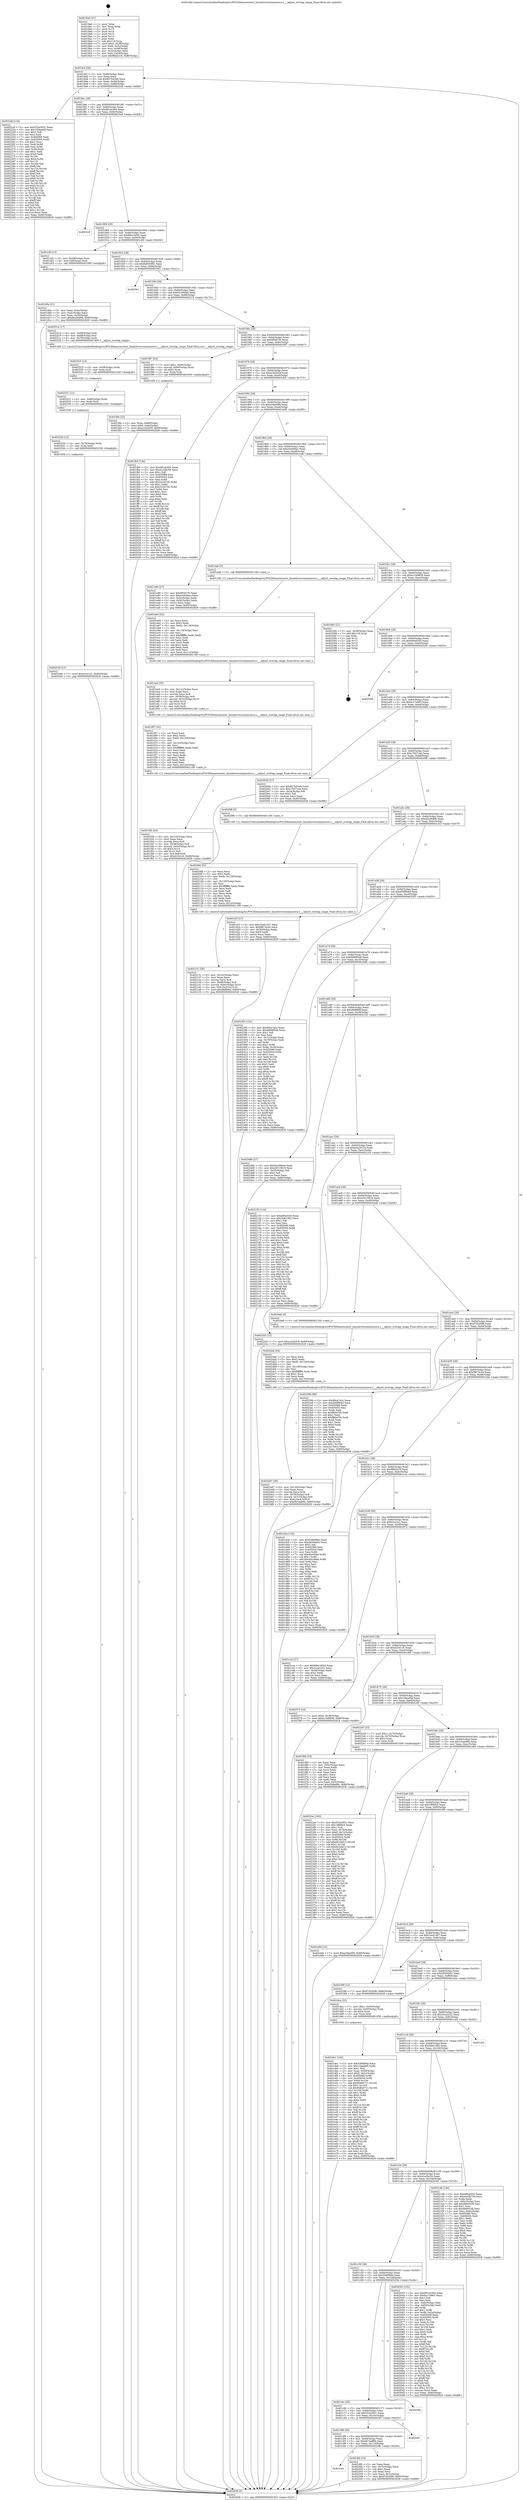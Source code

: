 digraph "0x4018a0" {
  label = "0x4018a0 (/mnt/c/Users/mathe/Desktop/tcc/POCII/binaries/extr_linuxdriversiommuiova.c___adjust_overlap_range_Final-ollvm.out::main(0))"
  labelloc = "t"
  node[shape=record]

  Entry [label="",width=0.3,height=0.3,shape=circle,fillcolor=black,style=filled]
  "0x4018cf" [label="{
     0x4018cf [29]\l
     | [instrs]\l
     &nbsp;&nbsp;0x4018cf \<+3\>: mov -0x80(%rbp),%eax\l
     &nbsp;&nbsp;0x4018d2 \<+2\>: mov %eax,%ecx\l
     &nbsp;&nbsp;0x4018d4 \<+6\>: sub $0x827b4346,%ecx\l
     &nbsp;&nbsp;0x4018da \<+6\>: mov %eax,-0x84(%rbp)\l
     &nbsp;&nbsp;0x4018e0 \<+6\>: mov %ecx,-0x88(%rbp)\l
     &nbsp;&nbsp;0x4018e6 \<+6\>: je 000000000040224f \<main+0x9af\>\l
  }"]
  "0x40224f" [label="{
     0x40224f [134]\l
     | [instrs]\l
     &nbsp;&nbsp;0x40224f \<+5\>: mov $0x553a3931,%eax\l
     &nbsp;&nbsp;0x402254 \<+5\>: mov $0x159ea94f,%ecx\l
     &nbsp;&nbsp;0x402259 \<+2\>: mov $0x1,%dl\l
     &nbsp;&nbsp;0x40225b \<+2\>: xor %esi,%esi\l
     &nbsp;&nbsp;0x40225d \<+7\>: mov 0x405068,%edi\l
     &nbsp;&nbsp;0x402264 \<+8\>: mov 0x405054,%r8d\l
     &nbsp;&nbsp;0x40226c \<+3\>: sub $0x1,%esi\l
     &nbsp;&nbsp;0x40226f \<+3\>: mov %edi,%r9d\l
     &nbsp;&nbsp;0x402272 \<+3\>: add %esi,%r9d\l
     &nbsp;&nbsp;0x402275 \<+4\>: imul %r9d,%edi\l
     &nbsp;&nbsp;0x402279 \<+3\>: and $0x1,%edi\l
     &nbsp;&nbsp;0x40227c \<+3\>: cmp $0x0,%edi\l
     &nbsp;&nbsp;0x40227f \<+4\>: sete %r10b\l
     &nbsp;&nbsp;0x402283 \<+4\>: cmp $0xa,%r8d\l
     &nbsp;&nbsp;0x402287 \<+4\>: setl %r11b\l
     &nbsp;&nbsp;0x40228b \<+3\>: mov %r10b,%bl\l
     &nbsp;&nbsp;0x40228e \<+3\>: xor $0xff,%bl\l
     &nbsp;&nbsp;0x402291 \<+3\>: mov %r11b,%r14b\l
     &nbsp;&nbsp;0x402294 \<+4\>: xor $0xff,%r14b\l
     &nbsp;&nbsp;0x402298 \<+3\>: xor $0x0,%dl\l
     &nbsp;&nbsp;0x40229b \<+3\>: mov %bl,%r15b\l
     &nbsp;&nbsp;0x40229e \<+4\>: and $0x0,%r15b\l
     &nbsp;&nbsp;0x4022a2 \<+3\>: and %dl,%r10b\l
     &nbsp;&nbsp;0x4022a5 \<+3\>: mov %r14b,%r12b\l
     &nbsp;&nbsp;0x4022a8 \<+4\>: and $0x0,%r12b\l
     &nbsp;&nbsp;0x4022ac \<+3\>: and %dl,%r11b\l
     &nbsp;&nbsp;0x4022af \<+3\>: or %r10b,%r15b\l
     &nbsp;&nbsp;0x4022b2 \<+3\>: or %r11b,%r12b\l
     &nbsp;&nbsp;0x4022b5 \<+3\>: xor %r12b,%r15b\l
     &nbsp;&nbsp;0x4022b8 \<+3\>: or %r14b,%bl\l
     &nbsp;&nbsp;0x4022bb \<+3\>: xor $0xff,%bl\l
     &nbsp;&nbsp;0x4022be \<+3\>: or $0x0,%dl\l
     &nbsp;&nbsp;0x4022c1 \<+2\>: and %dl,%bl\l
     &nbsp;&nbsp;0x4022c3 \<+3\>: or %bl,%r15b\l
     &nbsp;&nbsp;0x4022c6 \<+4\>: test $0x1,%r15b\l
     &nbsp;&nbsp;0x4022ca \<+3\>: cmovne %ecx,%eax\l
     &nbsp;&nbsp;0x4022cd \<+3\>: mov %eax,-0x80(%rbp)\l
     &nbsp;&nbsp;0x4022d0 \<+5\>: jmp 0000000000402628 \<main+0xd88\>\l
  }"]
  "0x4018ec" [label="{
     0x4018ec [28]\l
     | [instrs]\l
     &nbsp;&nbsp;0x4018ec \<+5\>: jmp 00000000004018f1 \<main+0x51\>\l
     &nbsp;&nbsp;0x4018f1 \<+6\>: mov -0x84(%rbp),%eax\l
     &nbsp;&nbsp;0x4018f7 \<+5\>: sub $0x891dc404,%eax\l
     &nbsp;&nbsp;0x4018fc \<+6\>: mov %eax,-0x8c(%rbp)\l
     &nbsp;&nbsp;0x401902 \<+6\>: je 00000000004025c8 \<main+0xd28\>\l
  }"]
  Exit [label="",width=0.3,height=0.3,shape=circle,fillcolor=black,style=filled,peripheries=2]
  "0x4025c8" [label="{
     0x4025c8\l
  }", style=dashed]
  "0x401908" [label="{
     0x401908 [28]\l
     | [instrs]\l
     &nbsp;&nbsp;0x401908 \<+5\>: jmp 000000000040190d \<main+0x6d\>\l
     &nbsp;&nbsp;0x40190d \<+6\>: mov -0x84(%rbp),%eax\l
     &nbsp;&nbsp;0x401913 \<+5\>: sub $0x89e14054,%eax\l
     &nbsp;&nbsp;0x401918 \<+6\>: mov %eax,-0x90(%rbp)\l
     &nbsp;&nbsp;0x40191e \<+6\>: je 0000000000401cfd \<main+0x45d\>\l
  }"]
  "0x402549" [label="{
     0x402549 [12]\l
     | [instrs]\l
     &nbsp;&nbsp;0x402549 \<+7\>: movl $0xb2ce1a1,-0x80(%rbp)\l
     &nbsp;&nbsp;0x402550 \<+5\>: jmp 0000000000402628 \<main+0xd88\>\l
  }"]
  "0x401cfd" [label="{
     0x401cfd [13]\l
     | [instrs]\l
     &nbsp;&nbsp;0x401cfd \<+4\>: mov -0x48(%rbp),%rax\l
     &nbsp;&nbsp;0x401d01 \<+4\>: mov 0x8(%rax),%rdi\l
     &nbsp;&nbsp;0x401d05 \<+5\>: call 0000000000401060 \<atoi@plt\>\l
     | [calls]\l
     &nbsp;&nbsp;0x401060 \{1\} (unknown)\l
  }"]
  "0x401924" [label="{
     0x401924 [28]\l
     | [instrs]\l
     &nbsp;&nbsp;0x401924 \<+5\>: jmp 0000000000401929 \<main+0x89\>\l
     &nbsp;&nbsp;0x401929 \<+6\>: mov -0x84(%rbp),%eax\l
     &nbsp;&nbsp;0x40192f \<+5\>: sub $0x8a854991,%eax\l
     &nbsp;&nbsp;0x401934 \<+6\>: mov %eax,-0x94(%rbp)\l
     &nbsp;&nbsp;0x40193a \<+6\>: je 0000000000402561 \<main+0xcc1\>\l
  }"]
  "0x40253d" [label="{
     0x40253d [12]\l
     | [instrs]\l
     &nbsp;&nbsp;0x40253d \<+4\>: mov -0x78(%rbp),%rdx\l
     &nbsp;&nbsp;0x402541 \<+3\>: mov %rdx,%rdi\l
     &nbsp;&nbsp;0x402544 \<+5\>: call 0000000000401030 \<free@plt\>\l
     | [calls]\l
     &nbsp;&nbsp;0x401030 \{1\} (unknown)\l
  }"]
  "0x402561" [label="{
     0x402561\l
  }", style=dashed]
  "0x401940" [label="{
     0x401940 [28]\l
     | [instrs]\l
     &nbsp;&nbsp;0x401940 \<+5\>: jmp 0000000000401945 \<main+0xa5\>\l
     &nbsp;&nbsp;0x401945 \<+6\>: mov -0x84(%rbp),%eax\l
     &nbsp;&nbsp;0x40194b \<+5\>: sub $0x92c09d4d,%eax\l
     &nbsp;&nbsp;0x401950 \<+6\>: mov %eax,-0x98(%rbp)\l
     &nbsp;&nbsp;0x401956 \<+6\>: je 0000000000402514 \<main+0xc74\>\l
  }"]
  "0x402531" [label="{
     0x402531 [12]\l
     | [instrs]\l
     &nbsp;&nbsp;0x402531 \<+4\>: mov -0x68(%rbp),%rdx\l
     &nbsp;&nbsp;0x402535 \<+3\>: mov %rdx,%rdi\l
     &nbsp;&nbsp;0x402538 \<+5\>: call 0000000000401030 \<free@plt\>\l
     | [calls]\l
     &nbsp;&nbsp;0x401030 \{1\} (unknown)\l
  }"]
  "0x402514" [label="{
     0x402514 [17]\l
     | [instrs]\l
     &nbsp;&nbsp;0x402514 \<+4\>: mov -0x58(%rbp),%rdi\l
     &nbsp;&nbsp;0x402518 \<+4\>: mov -0x68(%rbp),%rsi\l
     &nbsp;&nbsp;0x40251c \<+4\>: mov -0x78(%rbp),%rdx\l
     &nbsp;&nbsp;0x402520 \<+5\>: call 0000000000401400 \<__adjust_overlap_range\>\l
     | [calls]\l
     &nbsp;&nbsp;0x401400 \{1\} (/mnt/c/Users/mathe/Desktop/tcc/POCII/binaries/extr_linuxdriversiommuiova.c___adjust_overlap_range_Final-ollvm.out::__adjust_overlap_range)\l
  }"]
  "0x40195c" [label="{
     0x40195c [28]\l
     | [instrs]\l
     &nbsp;&nbsp;0x40195c \<+5\>: jmp 0000000000401961 \<main+0xc1\>\l
     &nbsp;&nbsp;0x401961 \<+6\>: mov -0x84(%rbp),%eax\l
     &nbsp;&nbsp;0x401967 \<+5\>: sub $0x9f5457fc,%eax\l
     &nbsp;&nbsp;0x40196c \<+6\>: mov %eax,-0x9c(%rbp)\l
     &nbsp;&nbsp;0x401972 \<+6\>: je 0000000000401f87 \<main+0x6e7\>\l
  }"]
  "0x402525" [label="{
     0x402525 [12]\l
     | [instrs]\l
     &nbsp;&nbsp;0x402525 \<+4\>: mov -0x58(%rbp),%rdx\l
     &nbsp;&nbsp;0x402529 \<+3\>: mov %rdx,%rdi\l
     &nbsp;&nbsp;0x40252c \<+5\>: call 0000000000401030 \<free@plt\>\l
     | [calls]\l
     &nbsp;&nbsp;0x401030 \{1\} (unknown)\l
  }"]
  "0x401f87" [label="{
     0x401f87 [23]\l
     | [instrs]\l
     &nbsp;&nbsp;0x401f87 \<+7\>: movl $0x1,-0x60(%rbp)\l
     &nbsp;&nbsp;0x401f8e \<+4\>: movslq -0x60(%rbp),%rax\l
     &nbsp;&nbsp;0x401f92 \<+4\>: shl $0x3,%rax\l
     &nbsp;&nbsp;0x401f96 \<+3\>: mov %rax,%rdi\l
     &nbsp;&nbsp;0x401f99 \<+5\>: call 0000000000401050 \<malloc@plt\>\l
     | [calls]\l
     &nbsp;&nbsp;0x401050 \{1\} (unknown)\l
  }"]
  "0x401978" [label="{
     0x401978 [28]\l
     | [instrs]\l
     &nbsp;&nbsp;0x401978 \<+5\>: jmp 000000000040197d \<main+0xdd\>\l
     &nbsp;&nbsp;0x40197d \<+6\>: mov -0x84(%rbp),%eax\l
     &nbsp;&nbsp;0x401983 \<+5\>: sub $0xa1b2b33f,%eax\l
     &nbsp;&nbsp;0x401988 \<+6\>: mov %eax,-0xa0(%rbp)\l
     &nbsp;&nbsp;0x40198e \<+6\>: je 0000000000401fb5 \<main+0x715\>\l
  }"]
  "0x401ca4" [label="{
     0x401ca4\l
  }", style=dashed]
  "0x401fb5" [label="{
     0x401fb5 [144]\l
     | [instrs]\l
     &nbsp;&nbsp;0x401fb5 \<+5\>: mov $0x891dc404,%eax\l
     &nbsp;&nbsp;0x401fba \<+5\>: mov $0x41a5bc54,%ecx\l
     &nbsp;&nbsp;0x401fbf \<+2\>: mov $0x1,%dl\l
     &nbsp;&nbsp;0x401fc1 \<+7\>: mov 0x405068,%esi\l
     &nbsp;&nbsp;0x401fc8 \<+7\>: mov 0x405054,%edi\l
     &nbsp;&nbsp;0x401fcf \<+3\>: mov %esi,%r8d\l
     &nbsp;&nbsp;0x401fd2 \<+7\>: add $0x22cf47d2,%r8d\l
     &nbsp;&nbsp;0x401fd9 \<+4\>: sub $0x1,%r8d\l
     &nbsp;&nbsp;0x401fdd \<+7\>: sub $0x22cf47d2,%r8d\l
     &nbsp;&nbsp;0x401fe4 \<+4\>: imul %r8d,%esi\l
     &nbsp;&nbsp;0x401fe8 \<+3\>: and $0x1,%esi\l
     &nbsp;&nbsp;0x401feb \<+3\>: cmp $0x0,%esi\l
     &nbsp;&nbsp;0x401fee \<+4\>: sete %r9b\l
     &nbsp;&nbsp;0x401ff2 \<+3\>: cmp $0xa,%edi\l
     &nbsp;&nbsp;0x401ff5 \<+4\>: setl %r10b\l
     &nbsp;&nbsp;0x401ff9 \<+3\>: mov %r9b,%r11b\l
     &nbsp;&nbsp;0x401ffc \<+4\>: xor $0xff,%r11b\l
     &nbsp;&nbsp;0x402000 \<+3\>: mov %r10b,%bl\l
     &nbsp;&nbsp;0x402003 \<+3\>: xor $0xff,%bl\l
     &nbsp;&nbsp;0x402006 \<+3\>: xor $0x0,%dl\l
     &nbsp;&nbsp;0x402009 \<+3\>: mov %r11b,%r14b\l
     &nbsp;&nbsp;0x40200c \<+4\>: and $0x0,%r14b\l
     &nbsp;&nbsp;0x402010 \<+3\>: and %dl,%r9b\l
     &nbsp;&nbsp;0x402013 \<+3\>: mov %bl,%r15b\l
     &nbsp;&nbsp;0x402016 \<+4\>: and $0x0,%r15b\l
     &nbsp;&nbsp;0x40201a \<+3\>: and %dl,%r10b\l
     &nbsp;&nbsp;0x40201d \<+3\>: or %r9b,%r14b\l
     &nbsp;&nbsp;0x402020 \<+3\>: or %r10b,%r15b\l
     &nbsp;&nbsp;0x402023 \<+3\>: xor %r15b,%r14b\l
     &nbsp;&nbsp;0x402026 \<+3\>: or %bl,%r11b\l
     &nbsp;&nbsp;0x402029 \<+4\>: xor $0xff,%r11b\l
     &nbsp;&nbsp;0x40202d \<+3\>: or $0x0,%dl\l
     &nbsp;&nbsp;0x402030 \<+3\>: and %dl,%r11b\l
     &nbsp;&nbsp;0x402033 \<+3\>: or %r11b,%r14b\l
     &nbsp;&nbsp;0x402036 \<+4\>: test $0x1,%r14b\l
     &nbsp;&nbsp;0x40203a \<+3\>: cmovne %ecx,%eax\l
     &nbsp;&nbsp;0x40203d \<+3\>: mov %eax,-0x80(%rbp)\l
     &nbsp;&nbsp;0x402040 \<+5\>: jmp 0000000000402628 \<main+0xd88\>\l
  }"]
  "0x401994" [label="{
     0x401994 [28]\l
     | [instrs]\l
     &nbsp;&nbsp;0x401994 \<+5\>: jmp 0000000000401999 \<main+0xf9\>\l
     &nbsp;&nbsp;0x401999 \<+6\>: mov -0x84(%rbp),%eax\l
     &nbsp;&nbsp;0x40199f \<+5\>: sub $0xa34be9f4,%eax\l
     &nbsp;&nbsp;0x4019a4 \<+6\>: mov %eax,-0xa4(%rbp)\l
     &nbsp;&nbsp;0x4019aa \<+6\>: je 0000000000401e90 \<main+0x5f0\>\l
  }"]
  "0x4024fb" [label="{
     0x4024fb [25]\l
     | [instrs]\l
     &nbsp;&nbsp;0x4024fb \<+2\>: xor %eax,%eax\l
     &nbsp;&nbsp;0x4024fd \<+3\>: mov -0x7c(%rbp),%ecx\l
     &nbsp;&nbsp;0x402500 \<+3\>: sub $0x1,%eax\l
     &nbsp;&nbsp;0x402503 \<+2\>: sub %eax,%ecx\l
     &nbsp;&nbsp;0x402505 \<+3\>: mov %ecx,-0x7c(%rbp)\l
     &nbsp;&nbsp;0x402508 \<+7\>: movl $0xf7d2d5f6,-0x80(%rbp)\l
     &nbsp;&nbsp;0x40250f \<+5\>: jmp 0000000000402628 \<main+0xd88\>\l
  }"]
  "0x401e90" [label="{
     0x401e90 [27]\l
     | [instrs]\l
     &nbsp;&nbsp;0x401e90 \<+5\>: mov $0x9f5457fc,%eax\l
     &nbsp;&nbsp;0x401e95 \<+5\>: mov $0xa54849ac,%ecx\l
     &nbsp;&nbsp;0x401e9a \<+3\>: mov -0x5c(%rbp),%edx\l
     &nbsp;&nbsp;0x401e9d \<+3\>: cmp -0x50(%rbp),%edx\l
     &nbsp;&nbsp;0x401ea0 \<+3\>: cmovl %ecx,%eax\l
     &nbsp;&nbsp;0x401ea3 \<+3\>: mov %eax,-0x80(%rbp)\l
     &nbsp;&nbsp;0x401ea6 \<+5\>: jmp 0000000000402628 \<main+0xd88\>\l
  }"]
  "0x4019b0" [label="{
     0x4019b0 [28]\l
     | [instrs]\l
     &nbsp;&nbsp;0x4019b0 \<+5\>: jmp 00000000004019b5 \<main+0x115\>\l
     &nbsp;&nbsp;0x4019b5 \<+6\>: mov -0x84(%rbp),%eax\l
     &nbsp;&nbsp;0x4019bb \<+5\>: sub $0xa54849ac,%eax\l
     &nbsp;&nbsp;0x4019c0 \<+6\>: mov %eax,-0xa8(%rbp)\l
     &nbsp;&nbsp;0x4019c6 \<+6\>: je 0000000000401eab \<main+0x60b\>\l
  }"]
  "0x401c88" [label="{
     0x401c88 [28]\l
     | [instrs]\l
     &nbsp;&nbsp;0x401c88 \<+5\>: jmp 0000000000401c8d \<main+0x3ed\>\l
     &nbsp;&nbsp;0x401c8d \<+6\>: mov -0x84(%rbp),%eax\l
     &nbsp;&nbsp;0x401c93 \<+5\>: sub $0x667ea886,%eax\l
     &nbsp;&nbsp;0x401c98 \<+6\>: mov %eax,-0x110(%rbp)\l
     &nbsp;&nbsp;0x401c9e \<+6\>: je 00000000004024fb \<main+0xc5b\>\l
  }"]
  "0x401eab" [label="{
     0x401eab [5]\l
     | [instrs]\l
     &nbsp;&nbsp;0x401eab \<+5\>: call 0000000000401160 \<next_i\>\l
     | [calls]\l
     &nbsp;&nbsp;0x401160 \{1\} (/mnt/c/Users/mathe/Desktop/tcc/POCII/binaries/extr_linuxdriversiommuiova.c___adjust_overlap_range_Final-ollvm.out::next_i)\l
  }"]
  "0x4019cc" [label="{
     0x4019cc [28]\l
     | [instrs]\l
     &nbsp;&nbsp;0x4019cc \<+5\>: jmp 00000000004019d1 \<main+0x131\>\l
     &nbsp;&nbsp;0x4019d1 \<+6\>: mov -0x84(%rbp),%eax\l
     &nbsp;&nbsp;0x4019d7 \<+5\>: sub $0xb1548838,%eax\l
     &nbsp;&nbsp;0x4019dc \<+6\>: mov %eax,-0xac(%rbp)\l
     &nbsp;&nbsp;0x4019e2 \<+6\>: je 0000000000402585 \<main+0xce5\>\l
  }"]
  "0x4025f3" [label="{
     0x4025f3\l
  }", style=dashed]
  "0x402585" [label="{
     0x402585 [21]\l
     | [instrs]\l
     &nbsp;&nbsp;0x402585 \<+3\>: mov -0x38(%rbp),%eax\l
     &nbsp;&nbsp;0x402588 \<+7\>: add $0x118,%rsp\l
     &nbsp;&nbsp;0x40258f \<+1\>: pop %rbx\l
     &nbsp;&nbsp;0x402590 \<+2\>: pop %r12\l
     &nbsp;&nbsp;0x402592 \<+2\>: pop %r13\l
     &nbsp;&nbsp;0x402594 \<+2\>: pop %r14\l
     &nbsp;&nbsp;0x402596 \<+2\>: pop %r15\l
     &nbsp;&nbsp;0x402598 \<+1\>: pop %rbp\l
     &nbsp;&nbsp;0x402599 \<+1\>: ret\l
  }"]
  "0x4019e8" [label="{
     0x4019e8 [28]\l
     | [instrs]\l
     &nbsp;&nbsp;0x4019e8 \<+5\>: jmp 00000000004019ed \<main+0x14d\>\l
     &nbsp;&nbsp;0x4019ed \<+6\>: mov -0x84(%rbp),%eax\l
     &nbsp;&nbsp;0x4019f3 \<+5\>: sub $0xb86af350,%eax\l
     &nbsp;&nbsp;0x4019f8 \<+6\>: mov %eax,-0xb0(%rbp)\l
     &nbsp;&nbsp;0x4019fe \<+6\>: je 00000000004025d4 \<main+0xd34\>\l
  }"]
  "0x401c6c" [label="{
     0x401c6c [28]\l
     | [instrs]\l
     &nbsp;&nbsp;0x401c6c \<+5\>: jmp 0000000000401c71 \<main+0x3d1\>\l
     &nbsp;&nbsp;0x401c71 \<+6\>: mov -0x84(%rbp),%eax\l
     &nbsp;&nbsp;0x401c77 \<+5\>: sub $0x553a3931,%eax\l
     &nbsp;&nbsp;0x401c7c \<+6\>: mov %eax,-0x10c(%rbp)\l
     &nbsp;&nbsp;0x401c82 \<+6\>: je 00000000004025f3 \<main+0xd53\>\l
  }"]
  "0x4025d4" [label="{
     0x4025d4\l
  }", style=dashed]
  "0x401a04" [label="{
     0x401a04 [28]\l
     | [instrs]\l
     &nbsp;&nbsp;0x401a04 \<+5\>: jmp 0000000000401a09 \<main+0x169\>\l
     &nbsp;&nbsp;0x401a09 \<+6\>: mov -0x84(%rbp),%eax\l
     &nbsp;&nbsp;0x401a0f \<+5\>: sub $0xbcc7e863,%eax\l
     &nbsp;&nbsp;0x401a14 \<+6\>: mov %eax,-0xb4(%rbp)\l
     &nbsp;&nbsp;0x401a1a \<+6\>: je 00000000004020dd \<main+0x83d\>\l
  }"]
  "0x40259a" [label="{
     0x40259a\l
  }", style=dashed]
  "0x4020dd" [label="{
     0x4020dd [27]\l
     | [instrs]\l
     &nbsp;&nbsp;0x4020dd \<+5\>: mov $0x827b4346,%eax\l
     &nbsp;&nbsp;0x4020e2 \<+5\>: mov $0xc7b57cab,%ecx\l
     &nbsp;&nbsp;0x4020e7 \<+3\>: mov -0x2a(%rbp),%dl\l
     &nbsp;&nbsp;0x4020ea \<+3\>: test $0x1,%dl\l
     &nbsp;&nbsp;0x4020ed \<+3\>: cmovne %ecx,%eax\l
     &nbsp;&nbsp;0x4020f0 \<+3\>: mov %eax,-0x80(%rbp)\l
     &nbsp;&nbsp;0x4020f3 \<+5\>: jmp 0000000000402628 \<main+0xd88\>\l
  }"]
  "0x401a20" [label="{
     0x401a20 [28]\l
     | [instrs]\l
     &nbsp;&nbsp;0x401a20 \<+5\>: jmp 0000000000401a25 \<main+0x185\>\l
     &nbsp;&nbsp;0x401a25 \<+6\>: mov -0x84(%rbp),%eax\l
     &nbsp;&nbsp;0x401a2b \<+5\>: sub $0xc7b57cab,%eax\l
     &nbsp;&nbsp;0x401a30 \<+6\>: mov %eax,-0xb8(%rbp)\l
     &nbsp;&nbsp;0x401a36 \<+6\>: je 00000000004020f8 \<main+0x858\>\l
  }"]
  "0x4024d7" [label="{
     0x4024d7 [36]\l
     | [instrs]\l
     &nbsp;&nbsp;0x4024d7 \<+6\>: mov -0x134(%rbp),%ecx\l
     &nbsp;&nbsp;0x4024dd \<+3\>: imul %eax,%ecx\l
     &nbsp;&nbsp;0x4024e0 \<+3\>: movslq %ecx,%rdi\l
     &nbsp;&nbsp;0x4024e3 \<+4\>: mov -0x78(%rbp),%r8\l
     &nbsp;&nbsp;0x4024e7 \<+4\>: movslq -0x7c(%rbp),%r9\l
     &nbsp;&nbsp;0x4024eb \<+4\>: mov %rdi,(%r8,%r9,8)\l
     &nbsp;&nbsp;0x4024ef \<+7\>: movl $0x667ea886,-0x80(%rbp)\l
     &nbsp;&nbsp;0x4024f6 \<+5\>: jmp 0000000000402628 \<main+0xd88\>\l
  }"]
  "0x4020f8" [label="{
     0x4020f8 [5]\l
     | [instrs]\l
     &nbsp;&nbsp;0x4020f8 \<+5\>: call 0000000000401160 \<next_i\>\l
     | [calls]\l
     &nbsp;&nbsp;0x401160 \{1\} (/mnt/c/Users/mathe/Desktop/tcc/POCII/binaries/extr_linuxdriversiommuiova.c___adjust_overlap_range_Final-ollvm.out::next_i)\l
  }"]
  "0x401a3c" [label="{
     0x401a3c [28]\l
     | [instrs]\l
     &nbsp;&nbsp;0x401a3c \<+5\>: jmp 0000000000401a41 \<main+0x1a1\>\l
     &nbsp;&nbsp;0x401a41 \<+6\>: mov -0x84(%rbp),%eax\l
     &nbsp;&nbsp;0x401a47 \<+5\>: sub $0xd0a36d68,%eax\l
     &nbsp;&nbsp;0x401a4c \<+6\>: mov %eax,-0xbc(%rbp)\l
     &nbsp;&nbsp;0x401a52 \<+6\>: je 0000000000401d1f \<main+0x47f\>\l
  }"]
  "0x4024ab" [label="{
     0x4024ab [44]\l
     | [instrs]\l
     &nbsp;&nbsp;0x4024ab \<+2\>: xor %ecx,%ecx\l
     &nbsp;&nbsp;0x4024ad \<+5\>: mov $0x2,%edx\l
     &nbsp;&nbsp;0x4024b2 \<+6\>: mov %edx,-0x130(%rbp)\l
     &nbsp;&nbsp;0x4024b8 \<+1\>: cltd\l
     &nbsp;&nbsp;0x4024b9 \<+6\>: mov -0x130(%rbp),%esi\l
     &nbsp;&nbsp;0x4024bf \<+2\>: idiv %esi\l
     &nbsp;&nbsp;0x4024c1 \<+6\>: imul $0xfffffffe,%edx,%edx\l
     &nbsp;&nbsp;0x4024c7 \<+3\>: sub $0x1,%ecx\l
     &nbsp;&nbsp;0x4024ca \<+2\>: sub %ecx,%edx\l
     &nbsp;&nbsp;0x4024cc \<+6\>: mov %edx,-0x134(%rbp)\l
     &nbsp;&nbsp;0x4024d2 \<+5\>: call 0000000000401160 \<next_i\>\l
     | [calls]\l
     &nbsp;&nbsp;0x401160 \{1\} (/mnt/c/Users/mathe/Desktop/tcc/POCII/binaries/extr_linuxdriversiommuiova.c___adjust_overlap_range_Final-ollvm.out::next_i)\l
  }"]
  "0x401d1f" [label="{
     0x401d1f [27]\l
     | [instrs]\l
     &nbsp;&nbsp;0x401d1f \<+5\>: mov $0x23ed1567,%eax\l
     &nbsp;&nbsp;0x401d24 \<+5\>: mov $0xf9674c44,%ecx\l
     &nbsp;&nbsp;0x401d29 \<+3\>: mov -0x30(%rbp),%edx\l
     &nbsp;&nbsp;0x401d2c \<+3\>: cmp $0x0,%edx\l
     &nbsp;&nbsp;0x401d2f \<+3\>: cmove %ecx,%eax\l
     &nbsp;&nbsp;0x401d32 \<+3\>: mov %eax,-0x80(%rbp)\l
     &nbsp;&nbsp;0x401d35 \<+5\>: jmp 0000000000402628 \<main+0xd88\>\l
  }"]
  "0x401a58" [label="{
     0x401a58 [28]\l
     | [instrs]\l
     &nbsp;&nbsp;0x401a58 \<+5\>: jmp 0000000000401a5d \<main+0x1bd\>\l
     &nbsp;&nbsp;0x401a5d \<+6\>: mov -0x84(%rbp),%eax\l
     &nbsp;&nbsp;0x401a63 \<+5\>: sub $0xd56f864d,%eax\l
     &nbsp;&nbsp;0x401a68 \<+6\>: mov %eax,-0xc0(%rbp)\l
     &nbsp;&nbsp;0x401a6e \<+6\>: je 00000000004023f3 \<main+0xb53\>\l
  }"]
  "0x4022ec" [label="{
     0x4022ec [163]\l
     | [instrs]\l
     &nbsp;&nbsp;0x4022ec \<+5\>: mov $0x553a3931,%ecx\l
     &nbsp;&nbsp;0x4022f1 \<+5\>: mov $0x1f8fbfc4,%edx\l
     &nbsp;&nbsp;0x4022f6 \<+3\>: mov $0x1,%sil\l
     &nbsp;&nbsp;0x4022f9 \<+4\>: mov %rax,-0x78(%rbp)\l
     &nbsp;&nbsp;0x4022fd \<+7\>: movl $0x0,-0x7c(%rbp)\l
     &nbsp;&nbsp;0x402304 \<+8\>: mov 0x405068,%r8d\l
     &nbsp;&nbsp;0x40230c \<+8\>: mov 0x405054,%r9d\l
     &nbsp;&nbsp;0x402314 \<+3\>: mov %r8d,%r10d\l
     &nbsp;&nbsp;0x402317 \<+7\>: add $0x661bbf13,%r10d\l
     &nbsp;&nbsp;0x40231e \<+4\>: sub $0x1,%r10d\l
     &nbsp;&nbsp;0x402322 \<+7\>: sub $0x661bbf13,%r10d\l
     &nbsp;&nbsp;0x402329 \<+4\>: imul %r10d,%r8d\l
     &nbsp;&nbsp;0x40232d \<+4\>: and $0x1,%r8d\l
     &nbsp;&nbsp;0x402331 \<+4\>: cmp $0x0,%r8d\l
     &nbsp;&nbsp;0x402335 \<+4\>: sete %r11b\l
     &nbsp;&nbsp;0x402339 \<+4\>: cmp $0xa,%r9d\l
     &nbsp;&nbsp;0x40233d \<+3\>: setl %bl\l
     &nbsp;&nbsp;0x402340 \<+3\>: mov %r11b,%r14b\l
     &nbsp;&nbsp;0x402343 \<+4\>: xor $0xff,%r14b\l
     &nbsp;&nbsp;0x402347 \<+3\>: mov %bl,%r15b\l
     &nbsp;&nbsp;0x40234a \<+4\>: xor $0xff,%r15b\l
     &nbsp;&nbsp;0x40234e \<+4\>: xor $0x1,%sil\l
     &nbsp;&nbsp;0x402352 \<+3\>: mov %r14b,%r12b\l
     &nbsp;&nbsp;0x402355 \<+4\>: and $0xff,%r12b\l
     &nbsp;&nbsp;0x402359 \<+3\>: and %sil,%r11b\l
     &nbsp;&nbsp;0x40235c \<+3\>: mov %r15b,%r13b\l
     &nbsp;&nbsp;0x40235f \<+4\>: and $0xff,%r13b\l
     &nbsp;&nbsp;0x402363 \<+3\>: and %sil,%bl\l
     &nbsp;&nbsp;0x402366 \<+3\>: or %r11b,%r12b\l
     &nbsp;&nbsp;0x402369 \<+3\>: or %bl,%r13b\l
     &nbsp;&nbsp;0x40236c \<+3\>: xor %r13b,%r12b\l
     &nbsp;&nbsp;0x40236f \<+3\>: or %r15b,%r14b\l
     &nbsp;&nbsp;0x402372 \<+4\>: xor $0xff,%r14b\l
     &nbsp;&nbsp;0x402376 \<+4\>: or $0x1,%sil\l
     &nbsp;&nbsp;0x40237a \<+3\>: and %sil,%r14b\l
     &nbsp;&nbsp;0x40237d \<+3\>: or %r14b,%r12b\l
     &nbsp;&nbsp;0x402380 \<+4\>: test $0x1,%r12b\l
     &nbsp;&nbsp;0x402384 \<+3\>: cmovne %edx,%ecx\l
     &nbsp;&nbsp;0x402387 \<+3\>: mov %ecx,-0x80(%rbp)\l
     &nbsp;&nbsp;0x40238a \<+5\>: jmp 0000000000402628 \<main+0xd88\>\l
  }"]
  "0x4023f3" [label="{
     0x4023f3 [152]\l
     | [instrs]\l
     &nbsp;&nbsp;0x4023f3 \<+5\>: mov $0x69ca7a2c,%eax\l
     &nbsp;&nbsp;0x4023f8 \<+5\>: mov $0xd90985ab,%ecx\l
     &nbsp;&nbsp;0x4023fd \<+2\>: mov $0x1,%dl\l
     &nbsp;&nbsp;0x4023ff \<+2\>: xor %esi,%esi\l
     &nbsp;&nbsp;0x402401 \<+3\>: mov -0x7c(%rbp),%edi\l
     &nbsp;&nbsp;0x402404 \<+3\>: cmp -0x70(%rbp),%edi\l
     &nbsp;&nbsp;0x402407 \<+4\>: setl %r8b\l
     &nbsp;&nbsp;0x40240b \<+4\>: and $0x1,%r8b\l
     &nbsp;&nbsp;0x40240f \<+4\>: mov %r8b,-0x29(%rbp)\l
     &nbsp;&nbsp;0x402413 \<+7\>: mov 0x405068,%edi\l
     &nbsp;&nbsp;0x40241a \<+8\>: mov 0x405054,%r9d\l
     &nbsp;&nbsp;0x402422 \<+3\>: sub $0x1,%esi\l
     &nbsp;&nbsp;0x402425 \<+3\>: mov %edi,%r10d\l
     &nbsp;&nbsp;0x402428 \<+3\>: add %esi,%r10d\l
     &nbsp;&nbsp;0x40242b \<+4\>: imul %r10d,%edi\l
     &nbsp;&nbsp;0x40242f \<+3\>: and $0x1,%edi\l
     &nbsp;&nbsp;0x402432 \<+3\>: cmp $0x0,%edi\l
     &nbsp;&nbsp;0x402435 \<+4\>: sete %r8b\l
     &nbsp;&nbsp;0x402439 \<+4\>: cmp $0xa,%r9d\l
     &nbsp;&nbsp;0x40243d \<+4\>: setl %r11b\l
     &nbsp;&nbsp;0x402441 \<+3\>: mov %r8b,%bl\l
     &nbsp;&nbsp;0x402444 \<+3\>: xor $0xff,%bl\l
     &nbsp;&nbsp;0x402447 \<+3\>: mov %r11b,%r14b\l
     &nbsp;&nbsp;0x40244a \<+4\>: xor $0xff,%r14b\l
     &nbsp;&nbsp;0x40244e \<+3\>: xor $0x0,%dl\l
     &nbsp;&nbsp;0x402451 \<+3\>: mov %bl,%r15b\l
     &nbsp;&nbsp;0x402454 \<+4\>: and $0x0,%r15b\l
     &nbsp;&nbsp;0x402458 \<+3\>: and %dl,%r8b\l
     &nbsp;&nbsp;0x40245b \<+3\>: mov %r14b,%r12b\l
     &nbsp;&nbsp;0x40245e \<+4\>: and $0x0,%r12b\l
     &nbsp;&nbsp;0x402462 \<+3\>: and %dl,%r11b\l
     &nbsp;&nbsp;0x402465 \<+3\>: or %r8b,%r15b\l
     &nbsp;&nbsp;0x402468 \<+3\>: or %r11b,%r12b\l
     &nbsp;&nbsp;0x40246b \<+3\>: xor %r12b,%r15b\l
     &nbsp;&nbsp;0x40246e \<+3\>: or %r14b,%bl\l
     &nbsp;&nbsp;0x402471 \<+3\>: xor $0xff,%bl\l
     &nbsp;&nbsp;0x402474 \<+3\>: or $0x0,%dl\l
     &nbsp;&nbsp;0x402477 \<+2\>: and %dl,%bl\l
     &nbsp;&nbsp;0x402479 \<+3\>: or %bl,%r15b\l
     &nbsp;&nbsp;0x40247c \<+4\>: test $0x1,%r15b\l
     &nbsp;&nbsp;0x402480 \<+3\>: cmovne %ecx,%eax\l
     &nbsp;&nbsp;0x402483 \<+3\>: mov %eax,-0x80(%rbp)\l
     &nbsp;&nbsp;0x402486 \<+5\>: jmp 0000000000402628 \<main+0xd88\>\l
  }"]
  "0x401a74" [label="{
     0x401a74 [28]\l
     | [instrs]\l
     &nbsp;&nbsp;0x401a74 \<+5\>: jmp 0000000000401a79 \<main+0x1d9\>\l
     &nbsp;&nbsp;0x401a79 \<+6\>: mov -0x84(%rbp),%eax\l
     &nbsp;&nbsp;0x401a7f \<+5\>: sub $0xd90985ab,%eax\l
     &nbsp;&nbsp;0x401a84 \<+6\>: mov %eax,-0xc4(%rbp)\l
     &nbsp;&nbsp;0x401a8a \<+6\>: je 000000000040248b \<main+0xbeb\>\l
  }"]
  "0x402131" [label="{
     0x402131 [36]\l
     | [instrs]\l
     &nbsp;&nbsp;0x402131 \<+6\>: mov -0x12c(%rbp),%ecx\l
     &nbsp;&nbsp;0x402137 \<+3\>: imul %eax,%ecx\l
     &nbsp;&nbsp;0x40213a \<+3\>: movslq %ecx,%r8\l
     &nbsp;&nbsp;0x40213d \<+4\>: mov -0x68(%rbp),%r9\l
     &nbsp;&nbsp;0x402141 \<+4\>: movslq -0x6c(%rbp),%r10\l
     &nbsp;&nbsp;0x402145 \<+4\>: mov %r8,(%r9,%r10,8)\l
     &nbsp;&nbsp;0x402149 \<+7\>: movl $0xdfef68bf,-0x80(%rbp)\l
     &nbsp;&nbsp;0x402150 \<+5\>: jmp 0000000000402628 \<main+0xd88\>\l
  }"]
  "0x40248b" [label="{
     0x40248b [27]\l
     | [instrs]\l
     &nbsp;&nbsp;0x40248b \<+5\>: mov $0x92c09d4d,%eax\l
     &nbsp;&nbsp;0x402490 \<+5\>: mov $0xe5015819,%ecx\l
     &nbsp;&nbsp;0x402495 \<+3\>: mov -0x29(%rbp),%dl\l
     &nbsp;&nbsp;0x402498 \<+3\>: test $0x1,%dl\l
     &nbsp;&nbsp;0x40249b \<+3\>: cmovne %ecx,%eax\l
     &nbsp;&nbsp;0x40249e \<+3\>: mov %eax,-0x80(%rbp)\l
     &nbsp;&nbsp;0x4024a1 \<+5\>: jmp 0000000000402628 \<main+0xd88\>\l
  }"]
  "0x401a90" [label="{
     0x401a90 [28]\l
     | [instrs]\l
     &nbsp;&nbsp;0x401a90 \<+5\>: jmp 0000000000401a95 \<main+0x1f5\>\l
     &nbsp;&nbsp;0x401a95 \<+6\>: mov -0x84(%rbp),%eax\l
     &nbsp;&nbsp;0x401a9b \<+5\>: sub $0xdfef68bf,%eax\l
     &nbsp;&nbsp;0x401aa0 \<+6\>: mov %eax,-0xc8(%rbp)\l
     &nbsp;&nbsp;0x401aa6 \<+6\>: je 0000000000402155 \<main+0x8b5\>\l
  }"]
  "0x4020fd" [label="{
     0x4020fd [52]\l
     | [instrs]\l
     &nbsp;&nbsp;0x4020fd \<+2\>: xor %ecx,%ecx\l
     &nbsp;&nbsp;0x4020ff \<+5\>: mov $0x2,%edx\l
     &nbsp;&nbsp;0x402104 \<+6\>: mov %edx,-0x128(%rbp)\l
     &nbsp;&nbsp;0x40210a \<+1\>: cltd\l
     &nbsp;&nbsp;0x40210b \<+6\>: mov -0x128(%rbp),%esi\l
     &nbsp;&nbsp;0x402111 \<+2\>: idiv %esi\l
     &nbsp;&nbsp;0x402113 \<+6\>: imul $0xfffffffe,%edx,%edx\l
     &nbsp;&nbsp;0x402119 \<+2\>: mov %ecx,%edi\l
     &nbsp;&nbsp;0x40211b \<+2\>: sub %edx,%edi\l
     &nbsp;&nbsp;0x40211d \<+2\>: mov %ecx,%edx\l
     &nbsp;&nbsp;0x40211f \<+3\>: sub $0x1,%edx\l
     &nbsp;&nbsp;0x402122 \<+2\>: add %edx,%edi\l
     &nbsp;&nbsp;0x402124 \<+2\>: sub %edi,%ecx\l
     &nbsp;&nbsp;0x402126 \<+6\>: mov %ecx,-0x12c(%rbp)\l
     &nbsp;&nbsp;0x40212c \<+5\>: call 0000000000401160 \<next_i\>\l
     | [calls]\l
     &nbsp;&nbsp;0x401160 \{1\} (/mnt/c/Users/mathe/Desktop/tcc/POCII/binaries/extr_linuxdriversiommuiova.c___adjust_overlap_range_Final-ollvm.out::next_i)\l
  }"]
  "0x402155" [label="{
     0x402155 [134]\l
     | [instrs]\l
     &nbsp;&nbsp;0x402155 \<+5\>: mov $0xb86af350,%eax\l
     &nbsp;&nbsp;0x40215a \<+5\>: mov $0x3feb1592,%ecx\l
     &nbsp;&nbsp;0x40215f \<+2\>: mov $0x1,%dl\l
     &nbsp;&nbsp;0x402161 \<+2\>: xor %esi,%esi\l
     &nbsp;&nbsp;0x402163 \<+7\>: mov 0x405068,%edi\l
     &nbsp;&nbsp;0x40216a \<+8\>: mov 0x405054,%r8d\l
     &nbsp;&nbsp;0x402172 \<+3\>: sub $0x1,%esi\l
     &nbsp;&nbsp;0x402175 \<+3\>: mov %edi,%r9d\l
     &nbsp;&nbsp;0x402178 \<+3\>: add %esi,%r9d\l
     &nbsp;&nbsp;0x40217b \<+4\>: imul %r9d,%edi\l
     &nbsp;&nbsp;0x40217f \<+3\>: and $0x1,%edi\l
     &nbsp;&nbsp;0x402182 \<+3\>: cmp $0x0,%edi\l
     &nbsp;&nbsp;0x402185 \<+4\>: sete %r10b\l
     &nbsp;&nbsp;0x402189 \<+4\>: cmp $0xa,%r8d\l
     &nbsp;&nbsp;0x40218d \<+4\>: setl %r11b\l
     &nbsp;&nbsp;0x402191 \<+3\>: mov %r10b,%bl\l
     &nbsp;&nbsp;0x402194 \<+3\>: xor $0xff,%bl\l
     &nbsp;&nbsp;0x402197 \<+3\>: mov %r11b,%r14b\l
     &nbsp;&nbsp;0x40219a \<+4\>: xor $0xff,%r14b\l
     &nbsp;&nbsp;0x40219e \<+3\>: xor $0x0,%dl\l
     &nbsp;&nbsp;0x4021a1 \<+3\>: mov %bl,%r15b\l
     &nbsp;&nbsp;0x4021a4 \<+4\>: and $0x0,%r15b\l
     &nbsp;&nbsp;0x4021a8 \<+3\>: and %dl,%r10b\l
     &nbsp;&nbsp;0x4021ab \<+3\>: mov %r14b,%r12b\l
     &nbsp;&nbsp;0x4021ae \<+4\>: and $0x0,%r12b\l
     &nbsp;&nbsp;0x4021b2 \<+3\>: and %dl,%r11b\l
     &nbsp;&nbsp;0x4021b5 \<+3\>: or %r10b,%r15b\l
     &nbsp;&nbsp;0x4021b8 \<+3\>: or %r11b,%r12b\l
     &nbsp;&nbsp;0x4021bb \<+3\>: xor %r12b,%r15b\l
     &nbsp;&nbsp;0x4021be \<+3\>: or %r14b,%bl\l
     &nbsp;&nbsp;0x4021c1 \<+3\>: xor $0xff,%bl\l
     &nbsp;&nbsp;0x4021c4 \<+3\>: or $0x0,%dl\l
     &nbsp;&nbsp;0x4021c7 \<+2\>: and %dl,%bl\l
     &nbsp;&nbsp;0x4021c9 \<+3\>: or %bl,%r15b\l
     &nbsp;&nbsp;0x4021cc \<+4\>: test $0x1,%r15b\l
     &nbsp;&nbsp;0x4021d0 \<+3\>: cmovne %ecx,%eax\l
     &nbsp;&nbsp;0x4021d3 \<+3\>: mov %eax,-0x80(%rbp)\l
     &nbsp;&nbsp;0x4021d6 \<+5\>: jmp 0000000000402628 \<main+0xd88\>\l
  }"]
  "0x401aac" [label="{
     0x401aac [28]\l
     | [instrs]\l
     &nbsp;&nbsp;0x401aac \<+5\>: jmp 0000000000401ab1 \<main+0x211\>\l
     &nbsp;&nbsp;0x401ab1 \<+6\>: mov -0x84(%rbp),%eax\l
     &nbsp;&nbsp;0x401ab7 \<+5\>: sub $0xe0a3b73d,%eax\l
     &nbsp;&nbsp;0x401abc \<+6\>: mov %eax,-0xcc(%rbp)\l
     &nbsp;&nbsp;0x401ac2 \<+6\>: je 0000000000402243 \<main+0x9a3\>\l
  }"]
  "0x401c50" [label="{
     0x401c50 [28]\l
     | [instrs]\l
     &nbsp;&nbsp;0x401c50 \<+5\>: jmp 0000000000401c55 \<main+0x3b5\>\l
     &nbsp;&nbsp;0x401c55 \<+6\>: mov -0x84(%rbp),%eax\l
     &nbsp;&nbsp;0x401c5b \<+5\>: sub $0x539bf94e,%eax\l
     &nbsp;&nbsp;0x401c60 \<+6\>: mov %eax,-0x108(%rbp)\l
     &nbsp;&nbsp;0x401c66 \<+6\>: je 000000000040259a \<main+0xcfa\>\l
  }"]
  "0x402243" [label="{
     0x402243 [12]\l
     | [instrs]\l
     &nbsp;&nbsp;0x402243 \<+7\>: movl $0xa1b2b33f,-0x80(%rbp)\l
     &nbsp;&nbsp;0x40224a \<+5\>: jmp 0000000000402628 \<main+0xd88\>\l
  }"]
  "0x401ac8" [label="{
     0x401ac8 [28]\l
     | [instrs]\l
     &nbsp;&nbsp;0x401ac8 \<+5\>: jmp 0000000000401acd \<main+0x22d\>\l
     &nbsp;&nbsp;0x401acd \<+6\>: mov -0x84(%rbp),%eax\l
     &nbsp;&nbsp;0x401ad3 \<+5\>: sub $0xe5015819,%eax\l
     &nbsp;&nbsp;0x401ad8 \<+6\>: mov %eax,-0xd0(%rbp)\l
     &nbsp;&nbsp;0x401ade \<+6\>: je 00000000004024a6 \<main+0xc06\>\l
  }"]
  "0x402045" [label="{
     0x402045 [152]\l
     | [instrs]\l
     &nbsp;&nbsp;0x402045 \<+5\>: mov $0x891dc404,%eax\l
     &nbsp;&nbsp;0x40204a \<+5\>: mov $0xbcc7e863,%ecx\l
     &nbsp;&nbsp;0x40204f \<+2\>: mov $0x1,%dl\l
     &nbsp;&nbsp;0x402051 \<+2\>: xor %esi,%esi\l
     &nbsp;&nbsp;0x402053 \<+3\>: mov -0x6c(%rbp),%edi\l
     &nbsp;&nbsp;0x402056 \<+3\>: cmp -0x60(%rbp),%edi\l
     &nbsp;&nbsp;0x402059 \<+4\>: setl %r8b\l
     &nbsp;&nbsp;0x40205d \<+4\>: and $0x1,%r8b\l
     &nbsp;&nbsp;0x402061 \<+4\>: mov %r8b,-0x2a(%rbp)\l
     &nbsp;&nbsp;0x402065 \<+7\>: mov 0x405068,%edi\l
     &nbsp;&nbsp;0x40206c \<+8\>: mov 0x405054,%r9d\l
     &nbsp;&nbsp;0x402074 \<+3\>: sub $0x1,%esi\l
     &nbsp;&nbsp;0x402077 \<+3\>: mov %edi,%r10d\l
     &nbsp;&nbsp;0x40207a \<+3\>: add %esi,%r10d\l
     &nbsp;&nbsp;0x40207d \<+4\>: imul %r10d,%edi\l
     &nbsp;&nbsp;0x402081 \<+3\>: and $0x1,%edi\l
     &nbsp;&nbsp;0x402084 \<+3\>: cmp $0x0,%edi\l
     &nbsp;&nbsp;0x402087 \<+4\>: sete %r8b\l
     &nbsp;&nbsp;0x40208b \<+4\>: cmp $0xa,%r9d\l
     &nbsp;&nbsp;0x40208f \<+4\>: setl %r11b\l
     &nbsp;&nbsp;0x402093 \<+3\>: mov %r8b,%bl\l
     &nbsp;&nbsp;0x402096 \<+3\>: xor $0xff,%bl\l
     &nbsp;&nbsp;0x402099 \<+3\>: mov %r11b,%r14b\l
     &nbsp;&nbsp;0x40209c \<+4\>: xor $0xff,%r14b\l
     &nbsp;&nbsp;0x4020a0 \<+3\>: xor $0x0,%dl\l
     &nbsp;&nbsp;0x4020a3 \<+3\>: mov %bl,%r15b\l
     &nbsp;&nbsp;0x4020a6 \<+4\>: and $0x0,%r15b\l
     &nbsp;&nbsp;0x4020aa \<+3\>: and %dl,%r8b\l
     &nbsp;&nbsp;0x4020ad \<+3\>: mov %r14b,%r12b\l
     &nbsp;&nbsp;0x4020b0 \<+4\>: and $0x0,%r12b\l
     &nbsp;&nbsp;0x4020b4 \<+3\>: and %dl,%r11b\l
     &nbsp;&nbsp;0x4020b7 \<+3\>: or %r8b,%r15b\l
     &nbsp;&nbsp;0x4020ba \<+3\>: or %r11b,%r12b\l
     &nbsp;&nbsp;0x4020bd \<+3\>: xor %r12b,%r15b\l
     &nbsp;&nbsp;0x4020c0 \<+3\>: or %r14b,%bl\l
     &nbsp;&nbsp;0x4020c3 \<+3\>: xor $0xff,%bl\l
     &nbsp;&nbsp;0x4020c6 \<+3\>: or $0x0,%dl\l
     &nbsp;&nbsp;0x4020c9 \<+2\>: and %dl,%bl\l
     &nbsp;&nbsp;0x4020cb \<+3\>: or %bl,%r15b\l
     &nbsp;&nbsp;0x4020ce \<+4\>: test $0x1,%r15b\l
     &nbsp;&nbsp;0x4020d2 \<+3\>: cmovne %ecx,%eax\l
     &nbsp;&nbsp;0x4020d5 \<+3\>: mov %eax,-0x80(%rbp)\l
     &nbsp;&nbsp;0x4020d8 \<+5\>: jmp 0000000000402628 \<main+0xd88\>\l
  }"]
  "0x4024a6" [label="{
     0x4024a6 [5]\l
     | [instrs]\l
     &nbsp;&nbsp;0x4024a6 \<+5\>: call 0000000000401160 \<next_i\>\l
     | [calls]\l
     &nbsp;&nbsp;0x401160 \{1\} (/mnt/c/Users/mathe/Desktop/tcc/POCII/binaries/extr_linuxdriversiommuiova.c___adjust_overlap_range_Final-ollvm.out::next_i)\l
  }"]
  "0x401ae4" [label="{
     0x401ae4 [28]\l
     | [instrs]\l
     &nbsp;&nbsp;0x401ae4 \<+5\>: jmp 0000000000401ae9 \<main+0x249\>\l
     &nbsp;&nbsp;0x401ae9 \<+6\>: mov -0x84(%rbp),%eax\l
     &nbsp;&nbsp;0x401aef \<+5\>: sub $0xf7d2d5f6,%eax\l
     &nbsp;&nbsp;0x401af4 \<+6\>: mov %eax,-0xd4(%rbp)\l
     &nbsp;&nbsp;0x401afa \<+6\>: je 000000000040239b \<main+0xafb\>\l
  }"]
  "0x401c34" [label="{
     0x401c34 [28]\l
     | [instrs]\l
     &nbsp;&nbsp;0x401c34 \<+5\>: jmp 0000000000401c39 \<main+0x399\>\l
     &nbsp;&nbsp;0x401c39 \<+6\>: mov -0x84(%rbp),%eax\l
     &nbsp;&nbsp;0x401c3f \<+5\>: sub $0x41a5bc54,%eax\l
     &nbsp;&nbsp;0x401c44 \<+6\>: mov %eax,-0x104(%rbp)\l
     &nbsp;&nbsp;0x401c4a \<+6\>: je 0000000000402045 \<main+0x7a5\>\l
  }"]
  "0x40239b" [label="{
     0x40239b [88]\l
     | [instrs]\l
     &nbsp;&nbsp;0x40239b \<+5\>: mov $0x69ca7a2c,%eax\l
     &nbsp;&nbsp;0x4023a0 \<+5\>: mov $0xd56f864d,%ecx\l
     &nbsp;&nbsp;0x4023a5 \<+7\>: mov 0x405068,%edx\l
     &nbsp;&nbsp;0x4023ac \<+7\>: mov 0x405054,%esi\l
     &nbsp;&nbsp;0x4023b3 \<+2\>: mov %edx,%edi\l
     &nbsp;&nbsp;0x4023b5 \<+6\>: sub $0xffede79c,%edi\l
     &nbsp;&nbsp;0x4023bb \<+3\>: sub $0x1,%edi\l
     &nbsp;&nbsp;0x4023be \<+6\>: add $0xffede79c,%edi\l
     &nbsp;&nbsp;0x4023c4 \<+3\>: imul %edi,%edx\l
     &nbsp;&nbsp;0x4023c7 \<+3\>: and $0x1,%edx\l
     &nbsp;&nbsp;0x4023ca \<+3\>: cmp $0x0,%edx\l
     &nbsp;&nbsp;0x4023cd \<+4\>: sete %r8b\l
     &nbsp;&nbsp;0x4023d1 \<+3\>: cmp $0xa,%esi\l
     &nbsp;&nbsp;0x4023d4 \<+4\>: setl %r9b\l
     &nbsp;&nbsp;0x4023d8 \<+3\>: mov %r8b,%r10b\l
     &nbsp;&nbsp;0x4023db \<+3\>: and %r9b,%r10b\l
     &nbsp;&nbsp;0x4023de \<+3\>: xor %r9b,%r8b\l
     &nbsp;&nbsp;0x4023e1 \<+3\>: or %r8b,%r10b\l
     &nbsp;&nbsp;0x4023e4 \<+4\>: test $0x1,%r10b\l
     &nbsp;&nbsp;0x4023e8 \<+3\>: cmovne %ecx,%eax\l
     &nbsp;&nbsp;0x4023eb \<+3\>: mov %eax,-0x80(%rbp)\l
     &nbsp;&nbsp;0x4023ee \<+5\>: jmp 0000000000402628 \<main+0xd88\>\l
  }"]
  "0x401b00" [label="{
     0x401b00 [28]\l
     | [instrs]\l
     &nbsp;&nbsp;0x401b00 \<+5\>: jmp 0000000000401b05 \<main+0x265\>\l
     &nbsp;&nbsp;0x401b05 \<+6\>: mov -0x84(%rbp),%eax\l
     &nbsp;&nbsp;0x401b0b \<+5\>: sub $0xf9674c44,%eax\l
     &nbsp;&nbsp;0x401b10 \<+6\>: mov %eax,-0xd8(%rbp)\l
     &nbsp;&nbsp;0x401b16 \<+6\>: je 0000000000401d3a \<main+0x49a\>\l
  }"]
  "0x4021db" [label="{
     0x4021db [104]\l
     | [instrs]\l
     &nbsp;&nbsp;0x4021db \<+5\>: mov $0xb86af350,%eax\l
     &nbsp;&nbsp;0x4021e0 \<+5\>: mov $0xe0a3b73d,%ecx\l
     &nbsp;&nbsp;0x4021e5 \<+2\>: xor %edx,%edx\l
     &nbsp;&nbsp;0x4021e7 \<+3\>: mov -0x6c(%rbp),%esi\l
     &nbsp;&nbsp;0x4021ea \<+6\>: add $0xdb845cf4,%esi\l
     &nbsp;&nbsp;0x4021f0 \<+3\>: add $0x1,%esi\l
     &nbsp;&nbsp;0x4021f3 \<+6\>: sub $0xdb845cf4,%esi\l
     &nbsp;&nbsp;0x4021f9 \<+3\>: mov %esi,-0x6c(%rbp)\l
     &nbsp;&nbsp;0x4021fc \<+7\>: mov 0x405068,%esi\l
     &nbsp;&nbsp;0x402203 \<+7\>: mov 0x405054,%edi\l
     &nbsp;&nbsp;0x40220a \<+3\>: sub $0x1,%edx\l
     &nbsp;&nbsp;0x40220d \<+3\>: mov %esi,%r8d\l
     &nbsp;&nbsp;0x402210 \<+3\>: add %edx,%r8d\l
     &nbsp;&nbsp;0x402213 \<+4\>: imul %r8d,%esi\l
     &nbsp;&nbsp;0x402217 \<+3\>: and $0x1,%esi\l
     &nbsp;&nbsp;0x40221a \<+3\>: cmp $0x0,%esi\l
     &nbsp;&nbsp;0x40221d \<+4\>: sete %r9b\l
     &nbsp;&nbsp;0x402221 \<+3\>: cmp $0xa,%edi\l
     &nbsp;&nbsp;0x402224 \<+4\>: setl %r10b\l
     &nbsp;&nbsp;0x402228 \<+3\>: mov %r9b,%r11b\l
     &nbsp;&nbsp;0x40222b \<+3\>: and %r10b,%r11b\l
     &nbsp;&nbsp;0x40222e \<+3\>: xor %r10b,%r9b\l
     &nbsp;&nbsp;0x402231 \<+3\>: or %r9b,%r11b\l
     &nbsp;&nbsp;0x402234 \<+4\>: test $0x1,%r11b\l
     &nbsp;&nbsp;0x402238 \<+3\>: cmovne %ecx,%eax\l
     &nbsp;&nbsp;0x40223b \<+3\>: mov %eax,-0x80(%rbp)\l
     &nbsp;&nbsp;0x40223e \<+5\>: jmp 0000000000402628 \<main+0xd88\>\l
  }"]
  "0x401d3a" [label="{
     0x401d3a [144]\l
     | [instrs]\l
     &nbsp;&nbsp;0x401d3a \<+5\>: mov $0x539bf94e,%eax\l
     &nbsp;&nbsp;0x401d3f \<+5\>: mov $0x2830440c,%ecx\l
     &nbsp;&nbsp;0x401d44 \<+2\>: mov $0x1,%dl\l
     &nbsp;&nbsp;0x401d46 \<+7\>: mov 0x405068,%esi\l
     &nbsp;&nbsp;0x401d4d \<+7\>: mov 0x405054,%edi\l
     &nbsp;&nbsp;0x401d54 \<+3\>: mov %esi,%r8d\l
     &nbsp;&nbsp;0x401d57 \<+7\>: sub $0x49cc6fa6,%r8d\l
     &nbsp;&nbsp;0x401d5e \<+4\>: sub $0x1,%r8d\l
     &nbsp;&nbsp;0x401d62 \<+7\>: add $0x49cc6fa6,%r8d\l
     &nbsp;&nbsp;0x401d69 \<+4\>: imul %r8d,%esi\l
     &nbsp;&nbsp;0x401d6d \<+3\>: and $0x1,%esi\l
     &nbsp;&nbsp;0x401d70 \<+3\>: cmp $0x0,%esi\l
     &nbsp;&nbsp;0x401d73 \<+4\>: sete %r9b\l
     &nbsp;&nbsp;0x401d77 \<+3\>: cmp $0xa,%edi\l
     &nbsp;&nbsp;0x401d7a \<+4\>: setl %r10b\l
     &nbsp;&nbsp;0x401d7e \<+3\>: mov %r9b,%r11b\l
     &nbsp;&nbsp;0x401d81 \<+4\>: xor $0xff,%r11b\l
     &nbsp;&nbsp;0x401d85 \<+3\>: mov %r10b,%bl\l
     &nbsp;&nbsp;0x401d88 \<+3\>: xor $0xff,%bl\l
     &nbsp;&nbsp;0x401d8b \<+3\>: xor $0x1,%dl\l
     &nbsp;&nbsp;0x401d8e \<+3\>: mov %r11b,%r14b\l
     &nbsp;&nbsp;0x401d91 \<+4\>: and $0xff,%r14b\l
     &nbsp;&nbsp;0x401d95 \<+3\>: and %dl,%r9b\l
     &nbsp;&nbsp;0x401d98 \<+3\>: mov %bl,%r15b\l
     &nbsp;&nbsp;0x401d9b \<+4\>: and $0xff,%r15b\l
     &nbsp;&nbsp;0x401d9f \<+3\>: and %dl,%r10b\l
     &nbsp;&nbsp;0x401da2 \<+3\>: or %r9b,%r14b\l
     &nbsp;&nbsp;0x401da5 \<+3\>: or %r10b,%r15b\l
     &nbsp;&nbsp;0x401da8 \<+3\>: xor %r15b,%r14b\l
     &nbsp;&nbsp;0x401dab \<+3\>: or %bl,%r11b\l
     &nbsp;&nbsp;0x401dae \<+4\>: xor $0xff,%r11b\l
     &nbsp;&nbsp;0x401db2 \<+3\>: or $0x1,%dl\l
     &nbsp;&nbsp;0x401db5 \<+3\>: and %dl,%r11b\l
     &nbsp;&nbsp;0x401db8 \<+3\>: or %r11b,%r14b\l
     &nbsp;&nbsp;0x401dbb \<+4\>: test $0x1,%r14b\l
     &nbsp;&nbsp;0x401dbf \<+3\>: cmovne %ecx,%eax\l
     &nbsp;&nbsp;0x401dc2 \<+3\>: mov %eax,-0x80(%rbp)\l
     &nbsp;&nbsp;0x401dc5 \<+5\>: jmp 0000000000402628 \<main+0xd88\>\l
  }"]
  "0x401b1c" [label="{
     0x401b1c [28]\l
     | [instrs]\l
     &nbsp;&nbsp;0x401b1c \<+5\>: jmp 0000000000401b21 \<main+0x281\>\l
     &nbsp;&nbsp;0x401b21 \<+6\>: mov -0x84(%rbp),%eax\l
     &nbsp;&nbsp;0x401b27 \<+5\>: sub $0xf9fa3e18,%eax\l
     &nbsp;&nbsp;0x401b2c \<+6\>: mov %eax,-0xdc(%rbp)\l
     &nbsp;&nbsp;0x401b32 \<+6\>: je 0000000000401cca \<main+0x42a\>\l
  }"]
  "0x401c18" [label="{
     0x401c18 [28]\l
     | [instrs]\l
     &nbsp;&nbsp;0x401c18 \<+5\>: jmp 0000000000401c1d \<main+0x37d\>\l
     &nbsp;&nbsp;0x401c1d \<+6\>: mov -0x84(%rbp),%eax\l
     &nbsp;&nbsp;0x401c23 \<+5\>: sub $0x3feb1592,%eax\l
     &nbsp;&nbsp;0x401c28 \<+6\>: mov %eax,-0x100(%rbp)\l
     &nbsp;&nbsp;0x401c2e \<+6\>: je 00000000004021db \<main+0x93b\>\l
  }"]
  "0x401cca" [label="{
     0x401cca [27]\l
     | [instrs]\l
     &nbsp;&nbsp;0x401cca \<+5\>: mov $0x89e14054,%eax\l
     &nbsp;&nbsp;0x401ccf \<+5\>: mov $0x3cca2222,%ecx\l
     &nbsp;&nbsp;0x401cd4 \<+3\>: mov -0x34(%rbp),%edx\l
     &nbsp;&nbsp;0x401cd7 \<+3\>: cmp $0x2,%edx\l
     &nbsp;&nbsp;0x401cda \<+3\>: cmovne %ecx,%eax\l
     &nbsp;&nbsp;0x401cdd \<+3\>: mov %eax,-0x80(%rbp)\l
     &nbsp;&nbsp;0x401ce0 \<+5\>: jmp 0000000000402628 \<main+0xd88\>\l
  }"]
  "0x401b38" [label="{
     0x401b38 [28]\l
     | [instrs]\l
     &nbsp;&nbsp;0x401b38 \<+5\>: jmp 0000000000401b3d \<main+0x29d\>\l
     &nbsp;&nbsp;0x401b3d \<+6\>: mov -0x84(%rbp),%eax\l
     &nbsp;&nbsp;0x401b43 \<+5\>: sub $0xb2ce1a1,%eax\l
     &nbsp;&nbsp;0x401b48 \<+6\>: mov %eax,-0xe0(%rbp)\l
     &nbsp;&nbsp;0x401b4e \<+6\>: je 0000000000402572 \<main+0xcd2\>\l
  }"]
  "0x402628" [label="{
     0x402628 [5]\l
     | [instrs]\l
     &nbsp;&nbsp;0x402628 \<+5\>: jmp 00000000004018cf \<main+0x2f\>\l
  }"]
  "0x4018a0" [label="{
     0x4018a0 [47]\l
     | [instrs]\l
     &nbsp;&nbsp;0x4018a0 \<+1\>: push %rbp\l
     &nbsp;&nbsp;0x4018a1 \<+3\>: mov %rsp,%rbp\l
     &nbsp;&nbsp;0x4018a4 \<+2\>: push %r15\l
     &nbsp;&nbsp;0x4018a6 \<+2\>: push %r14\l
     &nbsp;&nbsp;0x4018a8 \<+2\>: push %r13\l
     &nbsp;&nbsp;0x4018aa \<+2\>: push %r12\l
     &nbsp;&nbsp;0x4018ac \<+1\>: push %rbx\l
     &nbsp;&nbsp;0x4018ad \<+7\>: sub $0x118,%rsp\l
     &nbsp;&nbsp;0x4018b4 \<+7\>: movl $0x0,-0x38(%rbp)\l
     &nbsp;&nbsp;0x4018bb \<+3\>: mov %edi,-0x3c(%rbp)\l
     &nbsp;&nbsp;0x4018be \<+4\>: mov %rsi,-0x48(%rbp)\l
     &nbsp;&nbsp;0x4018c2 \<+3\>: mov -0x3c(%rbp),%edi\l
     &nbsp;&nbsp;0x4018c5 \<+3\>: mov %edi,-0x34(%rbp)\l
     &nbsp;&nbsp;0x4018c8 \<+7\>: movl $0xf9fa3e18,-0x80(%rbp)\l
  }"]
  "0x401d0a" [label="{
     0x401d0a [21]\l
     | [instrs]\l
     &nbsp;&nbsp;0x401d0a \<+3\>: mov %eax,-0x4c(%rbp)\l
     &nbsp;&nbsp;0x401d0d \<+3\>: mov -0x4c(%rbp),%eax\l
     &nbsp;&nbsp;0x401d10 \<+3\>: mov %eax,-0x30(%rbp)\l
     &nbsp;&nbsp;0x401d13 \<+7\>: movl $0xd0a36d68,-0x80(%rbp)\l
     &nbsp;&nbsp;0x401d1a \<+5\>: jmp 0000000000402628 \<main+0xd88\>\l
  }"]
  "0x401ce5" [label="{
     0x401ce5\l
  }", style=dashed]
  "0x402572" [label="{
     0x402572 [19]\l
     | [instrs]\l
     &nbsp;&nbsp;0x402572 \<+7\>: movl $0x0,-0x38(%rbp)\l
     &nbsp;&nbsp;0x402579 \<+7\>: movl $0xb1548838,-0x80(%rbp)\l
     &nbsp;&nbsp;0x402580 \<+5\>: jmp 0000000000402628 \<main+0xd88\>\l
  }"]
  "0x401b54" [label="{
     0x401b54 [28]\l
     | [instrs]\l
     &nbsp;&nbsp;0x401b54 \<+5\>: jmp 0000000000401b59 \<main+0x2b9\>\l
     &nbsp;&nbsp;0x401b59 \<+6\>: mov -0x84(%rbp),%eax\l
     &nbsp;&nbsp;0x401b5f \<+5\>: sub $0xd2341c0,%eax\l
     &nbsp;&nbsp;0x401b64 \<+6\>: mov %eax,-0xe4(%rbp)\l
     &nbsp;&nbsp;0x401b6a \<+6\>: je 0000000000401f66 \<main+0x6c6\>\l
  }"]
  "0x401f9e" [label="{
     0x401f9e [23]\l
     | [instrs]\l
     &nbsp;&nbsp;0x401f9e \<+4\>: mov %rax,-0x68(%rbp)\l
     &nbsp;&nbsp;0x401fa2 \<+7\>: movl $0x0,-0x6c(%rbp)\l
     &nbsp;&nbsp;0x401fa9 \<+7\>: movl $0xa1b2b33f,-0x80(%rbp)\l
     &nbsp;&nbsp;0x401fb0 \<+5\>: jmp 0000000000402628 \<main+0xd88\>\l
  }"]
  "0x401f66" [label="{
     0x401f66 [33]\l
     | [instrs]\l
     &nbsp;&nbsp;0x401f66 \<+2\>: xor %eax,%eax\l
     &nbsp;&nbsp;0x401f68 \<+3\>: mov -0x5c(%rbp),%ecx\l
     &nbsp;&nbsp;0x401f6b \<+2\>: mov %eax,%edx\l
     &nbsp;&nbsp;0x401f6d \<+2\>: sub %ecx,%edx\l
     &nbsp;&nbsp;0x401f6f \<+2\>: mov %eax,%ecx\l
     &nbsp;&nbsp;0x401f71 \<+3\>: sub $0x1,%ecx\l
     &nbsp;&nbsp;0x401f74 \<+2\>: add %ecx,%edx\l
     &nbsp;&nbsp;0x401f76 \<+2\>: sub %edx,%eax\l
     &nbsp;&nbsp;0x401f78 \<+3\>: mov %eax,-0x5c(%rbp)\l
     &nbsp;&nbsp;0x401f7b \<+7\>: movl $0xa34be9f4,-0x80(%rbp)\l
     &nbsp;&nbsp;0x401f82 \<+5\>: jmp 0000000000402628 \<main+0xd88\>\l
  }"]
  "0x401b70" [label="{
     0x401b70 [28]\l
     | [instrs]\l
     &nbsp;&nbsp;0x401b70 \<+5\>: jmp 0000000000401b75 \<main+0x2d5\>\l
     &nbsp;&nbsp;0x401b75 \<+6\>: mov -0x84(%rbp),%eax\l
     &nbsp;&nbsp;0x401b7b \<+5\>: sub $0x159ea94f,%eax\l
     &nbsp;&nbsp;0x401b80 \<+6\>: mov %eax,-0xe8(%rbp)\l
     &nbsp;&nbsp;0x401b86 \<+6\>: je 00000000004022d5 \<main+0xa35\>\l
  }"]
  "0x401f3b" [label="{
     0x401f3b [43]\l
     | [instrs]\l
     &nbsp;&nbsp;0x401f3b \<+6\>: mov -0x124(%rbp),%ecx\l
     &nbsp;&nbsp;0x401f41 \<+3\>: imul %eax,%ecx\l
     &nbsp;&nbsp;0x401f44 \<+3\>: movslq %ecx,%r8\l
     &nbsp;&nbsp;0x401f47 \<+4\>: mov -0x58(%rbp),%r9\l
     &nbsp;&nbsp;0x401f4b \<+4\>: movslq -0x5c(%rbp),%r10\l
     &nbsp;&nbsp;0x401f4f \<+4\>: shl $0x4,%r10\l
     &nbsp;&nbsp;0x401f53 \<+3\>: add %r10,%r9\l
     &nbsp;&nbsp;0x401f56 \<+4\>: mov %r8,0x8(%r9)\l
     &nbsp;&nbsp;0x401f5a \<+7\>: movl $0xd2341c0,-0x80(%rbp)\l
     &nbsp;&nbsp;0x401f61 \<+5\>: jmp 0000000000402628 \<main+0xd88\>\l
  }"]
  "0x4022d5" [label="{
     0x4022d5 [23]\l
     | [instrs]\l
     &nbsp;&nbsp;0x4022d5 \<+7\>: movl $0x1,-0x70(%rbp)\l
     &nbsp;&nbsp;0x4022dc \<+4\>: movslq -0x70(%rbp),%rax\l
     &nbsp;&nbsp;0x4022e0 \<+4\>: shl $0x3,%rax\l
     &nbsp;&nbsp;0x4022e4 \<+3\>: mov %rax,%rdi\l
     &nbsp;&nbsp;0x4022e7 \<+5\>: call 0000000000401050 \<malloc@plt\>\l
     | [calls]\l
     &nbsp;&nbsp;0x401050 \{1\} (unknown)\l
  }"]
  "0x401b8c" [label="{
     0x401b8c [28]\l
     | [instrs]\l
     &nbsp;&nbsp;0x401b8c \<+5\>: jmp 0000000000401b91 \<main+0x2f1\>\l
     &nbsp;&nbsp;0x401b91 \<+6\>: mov -0x84(%rbp),%eax\l
     &nbsp;&nbsp;0x401b97 \<+5\>: sub $0x15aae6f0,%eax\l
     &nbsp;&nbsp;0x401b9c \<+6\>: mov %eax,-0xec(%rbp)\l
     &nbsp;&nbsp;0x401ba2 \<+6\>: je 0000000000401e84 \<main+0x5e4\>\l
  }"]
  "0x401f07" [label="{
     0x401f07 [52]\l
     | [instrs]\l
     &nbsp;&nbsp;0x401f07 \<+2\>: xor %ecx,%ecx\l
     &nbsp;&nbsp;0x401f09 \<+5\>: mov $0x2,%edx\l
     &nbsp;&nbsp;0x401f0e \<+6\>: mov %edx,-0x120(%rbp)\l
     &nbsp;&nbsp;0x401f14 \<+1\>: cltd\l
     &nbsp;&nbsp;0x401f15 \<+6\>: mov -0x120(%rbp),%esi\l
     &nbsp;&nbsp;0x401f1b \<+2\>: idiv %esi\l
     &nbsp;&nbsp;0x401f1d \<+6\>: imul $0xfffffffe,%edx,%edx\l
     &nbsp;&nbsp;0x401f23 \<+2\>: mov %ecx,%edi\l
     &nbsp;&nbsp;0x401f25 \<+2\>: sub %edx,%edi\l
     &nbsp;&nbsp;0x401f27 \<+2\>: mov %ecx,%edx\l
     &nbsp;&nbsp;0x401f29 \<+3\>: sub $0x1,%edx\l
     &nbsp;&nbsp;0x401f2c \<+2\>: add %edx,%edi\l
     &nbsp;&nbsp;0x401f2e \<+2\>: sub %edi,%ecx\l
     &nbsp;&nbsp;0x401f30 \<+6\>: mov %ecx,-0x124(%rbp)\l
     &nbsp;&nbsp;0x401f36 \<+5\>: call 0000000000401160 \<next_i\>\l
     | [calls]\l
     &nbsp;&nbsp;0x401160 \{1\} (/mnt/c/Users/mathe/Desktop/tcc/POCII/binaries/extr_linuxdriversiommuiova.c___adjust_overlap_range_Final-ollvm.out::next_i)\l
  }"]
  "0x401e84" [label="{
     0x401e84 [12]\l
     | [instrs]\l
     &nbsp;&nbsp;0x401e84 \<+7\>: movl $0xa34be9f4,-0x80(%rbp)\l
     &nbsp;&nbsp;0x401e8b \<+5\>: jmp 0000000000402628 \<main+0xd88\>\l
  }"]
  "0x401ba8" [label="{
     0x401ba8 [28]\l
     | [instrs]\l
     &nbsp;&nbsp;0x401ba8 \<+5\>: jmp 0000000000401bad \<main+0x30d\>\l
     &nbsp;&nbsp;0x401bad \<+6\>: mov -0x84(%rbp),%eax\l
     &nbsp;&nbsp;0x401bb3 \<+5\>: sub $0x1f8fbfc4,%eax\l
     &nbsp;&nbsp;0x401bb8 \<+6\>: mov %eax,-0xf0(%rbp)\l
     &nbsp;&nbsp;0x401bbe \<+6\>: je 000000000040238f \<main+0xaef\>\l
  }"]
  "0x401ee4" [label="{
     0x401ee4 [35]\l
     | [instrs]\l
     &nbsp;&nbsp;0x401ee4 \<+6\>: mov -0x11c(%rbp),%ecx\l
     &nbsp;&nbsp;0x401eea \<+3\>: imul %eax,%ecx\l
     &nbsp;&nbsp;0x401eed \<+3\>: movslq %ecx,%r8\l
     &nbsp;&nbsp;0x401ef0 \<+4\>: mov -0x58(%rbp),%r9\l
     &nbsp;&nbsp;0x401ef4 \<+4\>: movslq -0x5c(%rbp),%r10\l
     &nbsp;&nbsp;0x401ef8 \<+4\>: shl $0x4,%r10\l
     &nbsp;&nbsp;0x401efc \<+3\>: add %r10,%r9\l
     &nbsp;&nbsp;0x401eff \<+3\>: mov %r8,(%r9)\l
     &nbsp;&nbsp;0x401f02 \<+5\>: call 0000000000401160 \<next_i\>\l
     | [calls]\l
     &nbsp;&nbsp;0x401160 \{1\} (/mnt/c/Users/mathe/Desktop/tcc/POCII/binaries/extr_linuxdriversiommuiova.c___adjust_overlap_range_Final-ollvm.out::next_i)\l
  }"]
  "0x40238f" [label="{
     0x40238f [12]\l
     | [instrs]\l
     &nbsp;&nbsp;0x40238f \<+7\>: movl $0xf7d2d5f6,-0x80(%rbp)\l
     &nbsp;&nbsp;0x402396 \<+5\>: jmp 0000000000402628 \<main+0xd88\>\l
  }"]
  "0x401bc4" [label="{
     0x401bc4 [28]\l
     | [instrs]\l
     &nbsp;&nbsp;0x401bc4 \<+5\>: jmp 0000000000401bc9 \<main+0x329\>\l
     &nbsp;&nbsp;0x401bc9 \<+6\>: mov -0x84(%rbp),%eax\l
     &nbsp;&nbsp;0x401bcf \<+5\>: sub $0x23ed1567,%eax\l
     &nbsp;&nbsp;0x401bd4 \<+6\>: mov %eax,-0xf4(%rbp)\l
     &nbsp;&nbsp;0x401bda \<+6\>: je 0000000000402555 \<main+0xcb5\>\l
  }"]
  "0x401eb0" [label="{
     0x401eb0 [52]\l
     | [instrs]\l
     &nbsp;&nbsp;0x401eb0 \<+2\>: xor %ecx,%ecx\l
     &nbsp;&nbsp;0x401eb2 \<+5\>: mov $0x2,%edx\l
     &nbsp;&nbsp;0x401eb7 \<+6\>: mov %edx,-0x118(%rbp)\l
     &nbsp;&nbsp;0x401ebd \<+1\>: cltd\l
     &nbsp;&nbsp;0x401ebe \<+6\>: mov -0x118(%rbp),%esi\l
     &nbsp;&nbsp;0x401ec4 \<+2\>: idiv %esi\l
     &nbsp;&nbsp;0x401ec6 \<+6\>: imul $0xfffffffe,%edx,%edx\l
     &nbsp;&nbsp;0x401ecc \<+2\>: mov %ecx,%edi\l
     &nbsp;&nbsp;0x401ece \<+2\>: sub %edx,%edi\l
     &nbsp;&nbsp;0x401ed0 \<+2\>: mov %ecx,%edx\l
     &nbsp;&nbsp;0x401ed2 \<+3\>: sub $0x1,%edx\l
     &nbsp;&nbsp;0x401ed5 \<+2\>: add %edx,%edi\l
     &nbsp;&nbsp;0x401ed7 \<+2\>: sub %edi,%ecx\l
     &nbsp;&nbsp;0x401ed9 \<+6\>: mov %ecx,-0x11c(%rbp)\l
     &nbsp;&nbsp;0x401edf \<+5\>: call 0000000000401160 \<next_i\>\l
     | [calls]\l
     &nbsp;&nbsp;0x401160 \{1\} (/mnt/c/Users/mathe/Desktop/tcc/POCII/binaries/extr_linuxdriversiommuiova.c___adjust_overlap_range_Final-ollvm.out::next_i)\l
  }"]
  "0x402555" [label="{
     0x402555\l
  }", style=dashed]
  "0x401be0" [label="{
     0x401be0 [28]\l
     | [instrs]\l
     &nbsp;&nbsp;0x401be0 \<+5\>: jmp 0000000000401be5 \<main+0x345\>\l
     &nbsp;&nbsp;0x401be5 \<+6\>: mov -0x84(%rbp),%eax\l
     &nbsp;&nbsp;0x401beb \<+5\>: sub $0x2830440c,%eax\l
     &nbsp;&nbsp;0x401bf0 \<+6\>: mov %eax,-0xf8(%rbp)\l
     &nbsp;&nbsp;0x401bf6 \<+6\>: je 0000000000401dca \<main+0x52a\>\l
  }"]
  "0x401de1" [label="{
     0x401de1 [163]\l
     | [instrs]\l
     &nbsp;&nbsp;0x401de1 \<+5\>: mov $0x539bf94e,%ecx\l
     &nbsp;&nbsp;0x401de6 \<+5\>: mov $0x15aae6f0,%edx\l
     &nbsp;&nbsp;0x401deb \<+3\>: mov $0x1,%sil\l
     &nbsp;&nbsp;0x401dee \<+4\>: mov %rax,-0x58(%rbp)\l
     &nbsp;&nbsp;0x401df2 \<+7\>: movl $0x0,-0x5c(%rbp)\l
     &nbsp;&nbsp;0x401df9 \<+8\>: mov 0x405068,%r8d\l
     &nbsp;&nbsp;0x401e01 \<+8\>: mov 0x405054,%r9d\l
     &nbsp;&nbsp;0x401e09 \<+3\>: mov %r8d,%r10d\l
     &nbsp;&nbsp;0x401e0c \<+7\>: add $0x848e6711,%r10d\l
     &nbsp;&nbsp;0x401e13 \<+4\>: sub $0x1,%r10d\l
     &nbsp;&nbsp;0x401e17 \<+7\>: sub $0x848e6711,%r10d\l
     &nbsp;&nbsp;0x401e1e \<+4\>: imul %r10d,%r8d\l
     &nbsp;&nbsp;0x401e22 \<+4\>: and $0x1,%r8d\l
     &nbsp;&nbsp;0x401e26 \<+4\>: cmp $0x0,%r8d\l
     &nbsp;&nbsp;0x401e2a \<+4\>: sete %r11b\l
     &nbsp;&nbsp;0x401e2e \<+4\>: cmp $0xa,%r9d\l
     &nbsp;&nbsp;0x401e32 \<+3\>: setl %bl\l
     &nbsp;&nbsp;0x401e35 \<+3\>: mov %r11b,%r14b\l
     &nbsp;&nbsp;0x401e38 \<+4\>: xor $0xff,%r14b\l
     &nbsp;&nbsp;0x401e3c \<+3\>: mov %bl,%r15b\l
     &nbsp;&nbsp;0x401e3f \<+4\>: xor $0xff,%r15b\l
     &nbsp;&nbsp;0x401e43 \<+4\>: xor $0x1,%sil\l
     &nbsp;&nbsp;0x401e47 \<+3\>: mov %r14b,%r12b\l
     &nbsp;&nbsp;0x401e4a \<+4\>: and $0xff,%r12b\l
     &nbsp;&nbsp;0x401e4e \<+3\>: and %sil,%r11b\l
     &nbsp;&nbsp;0x401e51 \<+3\>: mov %r15b,%r13b\l
     &nbsp;&nbsp;0x401e54 \<+4\>: and $0xff,%r13b\l
     &nbsp;&nbsp;0x401e58 \<+3\>: and %sil,%bl\l
     &nbsp;&nbsp;0x401e5b \<+3\>: or %r11b,%r12b\l
     &nbsp;&nbsp;0x401e5e \<+3\>: or %bl,%r13b\l
     &nbsp;&nbsp;0x401e61 \<+3\>: xor %r13b,%r12b\l
     &nbsp;&nbsp;0x401e64 \<+3\>: or %r15b,%r14b\l
     &nbsp;&nbsp;0x401e67 \<+4\>: xor $0xff,%r14b\l
     &nbsp;&nbsp;0x401e6b \<+4\>: or $0x1,%sil\l
     &nbsp;&nbsp;0x401e6f \<+3\>: and %sil,%r14b\l
     &nbsp;&nbsp;0x401e72 \<+3\>: or %r14b,%r12b\l
     &nbsp;&nbsp;0x401e75 \<+4\>: test $0x1,%r12b\l
     &nbsp;&nbsp;0x401e79 \<+3\>: cmovne %edx,%ecx\l
     &nbsp;&nbsp;0x401e7c \<+3\>: mov %ecx,-0x80(%rbp)\l
     &nbsp;&nbsp;0x401e7f \<+5\>: jmp 0000000000402628 \<main+0xd88\>\l
  }"]
  "0x401dca" [label="{
     0x401dca [23]\l
     | [instrs]\l
     &nbsp;&nbsp;0x401dca \<+7\>: movl $0x1,-0x50(%rbp)\l
     &nbsp;&nbsp;0x401dd1 \<+4\>: movslq -0x50(%rbp),%rax\l
     &nbsp;&nbsp;0x401dd5 \<+4\>: shl $0x4,%rax\l
     &nbsp;&nbsp;0x401dd9 \<+3\>: mov %rax,%rdi\l
     &nbsp;&nbsp;0x401ddc \<+5\>: call 0000000000401050 \<malloc@plt\>\l
     | [calls]\l
     &nbsp;&nbsp;0x401050 \{1\} (unknown)\l
  }"]
  "0x401bfc" [label="{
     0x401bfc [28]\l
     | [instrs]\l
     &nbsp;&nbsp;0x401bfc \<+5\>: jmp 0000000000401c01 \<main+0x361\>\l
     &nbsp;&nbsp;0x401c01 \<+6\>: mov -0x84(%rbp),%eax\l
     &nbsp;&nbsp;0x401c07 \<+5\>: sub $0x3cca2222,%eax\l
     &nbsp;&nbsp;0x401c0c \<+6\>: mov %eax,-0xfc(%rbp)\l
     &nbsp;&nbsp;0x401c12 \<+6\>: je 0000000000401ce5 \<main+0x445\>\l
  }"]
  Entry -> "0x4018a0" [label=" 1"]
  "0x4018cf" -> "0x40224f" [label=" 1"]
  "0x4018cf" -> "0x4018ec" [label=" 34"]
  "0x402585" -> Exit [label=" 1"]
  "0x4018ec" -> "0x4025c8" [label=" 0"]
  "0x4018ec" -> "0x401908" [label=" 34"]
  "0x402572" -> "0x402628" [label=" 1"]
  "0x401908" -> "0x401cfd" [label=" 1"]
  "0x401908" -> "0x401924" [label=" 33"]
  "0x402549" -> "0x402628" [label=" 1"]
  "0x401924" -> "0x402561" [label=" 0"]
  "0x401924" -> "0x401940" [label=" 33"]
  "0x40253d" -> "0x402549" [label=" 1"]
  "0x401940" -> "0x402514" [label=" 1"]
  "0x401940" -> "0x40195c" [label=" 32"]
  "0x402531" -> "0x40253d" [label=" 1"]
  "0x40195c" -> "0x401f87" [label=" 1"]
  "0x40195c" -> "0x401978" [label=" 31"]
  "0x402525" -> "0x402531" [label=" 1"]
  "0x401978" -> "0x401fb5" [label=" 2"]
  "0x401978" -> "0x401994" [label=" 29"]
  "0x402514" -> "0x402525" [label=" 1"]
  "0x401994" -> "0x401e90" [label=" 2"]
  "0x401994" -> "0x4019b0" [label=" 27"]
  "0x4024fb" -> "0x402628" [label=" 1"]
  "0x4019b0" -> "0x401eab" [label=" 1"]
  "0x4019b0" -> "0x4019cc" [label=" 26"]
  "0x401c88" -> "0x4024fb" [label=" 1"]
  "0x4019cc" -> "0x402585" [label=" 1"]
  "0x4019cc" -> "0x4019e8" [label=" 25"]
  "0x401c88" -> "0x401ca4" [label=" 0"]
  "0x4019e8" -> "0x4025d4" [label=" 0"]
  "0x4019e8" -> "0x401a04" [label=" 25"]
  "0x401c6c" -> "0x4025f3" [label=" 0"]
  "0x401a04" -> "0x4020dd" [label=" 2"]
  "0x401a04" -> "0x401a20" [label=" 23"]
  "0x401c6c" -> "0x401c88" [label=" 1"]
  "0x401a20" -> "0x4020f8" [label=" 1"]
  "0x401a20" -> "0x401a3c" [label=" 22"]
  "0x401c50" -> "0x40259a" [label=" 0"]
  "0x401a3c" -> "0x401d1f" [label=" 1"]
  "0x401a3c" -> "0x401a58" [label=" 21"]
  "0x401c50" -> "0x401c6c" [label=" 1"]
  "0x401a58" -> "0x4023f3" [label=" 2"]
  "0x401a58" -> "0x401a74" [label=" 19"]
  "0x4024d7" -> "0x402628" [label=" 1"]
  "0x401a74" -> "0x40248b" [label=" 2"]
  "0x401a74" -> "0x401a90" [label=" 17"]
  "0x4024ab" -> "0x4024d7" [label=" 1"]
  "0x401a90" -> "0x402155" [label=" 1"]
  "0x401a90" -> "0x401aac" [label=" 16"]
  "0x4024a6" -> "0x4024ab" [label=" 1"]
  "0x401aac" -> "0x402243" [label=" 1"]
  "0x401aac" -> "0x401ac8" [label=" 15"]
  "0x40248b" -> "0x402628" [label=" 2"]
  "0x401ac8" -> "0x4024a6" [label=" 1"]
  "0x401ac8" -> "0x401ae4" [label=" 14"]
  "0x4023f3" -> "0x402628" [label=" 2"]
  "0x401ae4" -> "0x40239b" [label=" 2"]
  "0x401ae4" -> "0x401b00" [label=" 12"]
  "0x40238f" -> "0x402628" [label=" 1"]
  "0x401b00" -> "0x401d3a" [label=" 1"]
  "0x401b00" -> "0x401b1c" [label=" 11"]
  "0x4022ec" -> "0x402628" [label=" 1"]
  "0x401b1c" -> "0x401cca" [label=" 1"]
  "0x401b1c" -> "0x401b38" [label=" 10"]
  "0x401cca" -> "0x402628" [label=" 1"]
  "0x4018a0" -> "0x4018cf" [label=" 1"]
  "0x402628" -> "0x4018cf" [label=" 34"]
  "0x401cfd" -> "0x401d0a" [label=" 1"]
  "0x401d0a" -> "0x402628" [label=" 1"]
  "0x401d1f" -> "0x402628" [label=" 1"]
  "0x401d3a" -> "0x402628" [label=" 1"]
  "0x40224f" -> "0x402628" [label=" 1"]
  "0x401b38" -> "0x402572" [label=" 1"]
  "0x401b38" -> "0x401b54" [label=" 9"]
  "0x402243" -> "0x402628" [label=" 1"]
  "0x401b54" -> "0x401f66" [label=" 1"]
  "0x401b54" -> "0x401b70" [label=" 8"]
  "0x402155" -> "0x402628" [label=" 1"]
  "0x401b70" -> "0x4022d5" [label=" 1"]
  "0x401b70" -> "0x401b8c" [label=" 7"]
  "0x402131" -> "0x402628" [label=" 1"]
  "0x401b8c" -> "0x401e84" [label=" 1"]
  "0x401b8c" -> "0x401ba8" [label=" 6"]
  "0x4020fd" -> "0x402131" [label=" 1"]
  "0x401ba8" -> "0x40238f" [label=" 1"]
  "0x401ba8" -> "0x401bc4" [label=" 5"]
  "0x4020f8" -> "0x4020fd" [label=" 1"]
  "0x401bc4" -> "0x402555" [label=" 0"]
  "0x401bc4" -> "0x401be0" [label=" 5"]
  "0x4020dd" -> "0x402628" [label=" 2"]
  "0x401be0" -> "0x401dca" [label=" 1"]
  "0x401be0" -> "0x401bfc" [label=" 4"]
  "0x401dca" -> "0x401de1" [label=" 1"]
  "0x401de1" -> "0x402628" [label=" 1"]
  "0x401e84" -> "0x402628" [label=" 1"]
  "0x401e90" -> "0x402628" [label=" 2"]
  "0x401eab" -> "0x401eb0" [label=" 1"]
  "0x401eb0" -> "0x401ee4" [label=" 1"]
  "0x401ee4" -> "0x401f07" [label=" 1"]
  "0x401f07" -> "0x401f3b" [label=" 1"]
  "0x401f3b" -> "0x402628" [label=" 1"]
  "0x401f66" -> "0x402628" [label=" 1"]
  "0x401f87" -> "0x401f9e" [label=" 1"]
  "0x401f9e" -> "0x402628" [label=" 1"]
  "0x401fb5" -> "0x402628" [label=" 2"]
  "0x4021db" -> "0x402628" [label=" 1"]
  "0x401bfc" -> "0x401ce5" [label=" 0"]
  "0x401bfc" -> "0x401c18" [label=" 4"]
  "0x4022d5" -> "0x4022ec" [label=" 1"]
  "0x401c18" -> "0x4021db" [label=" 1"]
  "0x401c18" -> "0x401c34" [label=" 3"]
  "0x40239b" -> "0x402628" [label=" 2"]
  "0x401c34" -> "0x402045" [label=" 2"]
  "0x401c34" -> "0x401c50" [label=" 1"]
  "0x402045" -> "0x402628" [label=" 2"]
}
